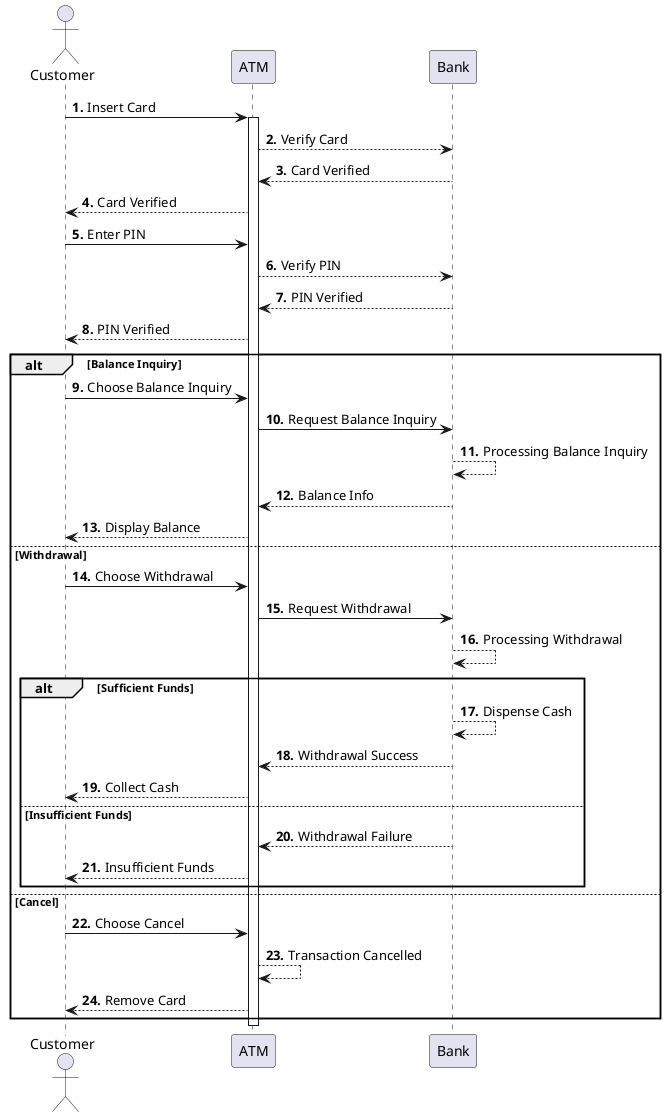 @startuml SequenceATM
actor Customer as C
participant "ATM" as ATM
participant Bank as B
autonumber "<b>."
C -> ATM: Insert Card
activate ATM
ATM --> B: Verify Card
B --> ATM: Card Verified
C <-- ATM: Card Verified
C -> ATM: Enter PIN
ATM --> B: Verify PIN
B --> ATM: PIN Verified
C <-- ATM: PIN Verified
alt Balance Inquiry
    C -> ATM: Choose Balance Inquiry
    ATM -> B: Request Balance Inquiry
    B --> B: Processing Balance Inquiry
    B --> ATM: Balance Info
    C <-- ATM: Display Balance
else Withdrawal
    C -> ATM: Choose Withdrawal
    ATM -> B: Request Withdrawal
    B --> B: Processing Withdrawal
    alt Sufficient Funds
        B --> B: Dispense Cash
        B --> ATM: Withdrawal Success
        C <-- ATM: Collect Cash
    else Insufficient Funds
        B --> ATM: Withdrawal Failure
        C <-- ATM: Insufficient Funds
    end
else Cancel
    C -> ATM: Choose Cancel
    ATM --> ATM: Transaction Cancelled
    C <-- ATM: Remove Card
end
deactivate ATM
@enduml
